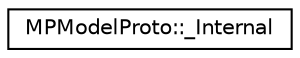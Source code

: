 digraph "Graphical Class Hierarchy"
{
 // LATEX_PDF_SIZE
  edge [fontname="Helvetica",fontsize="10",labelfontname="Helvetica",labelfontsize="10"];
  node [fontname="Helvetica",fontsize="10",shape=record];
  rankdir="LR";
  Node0 [label="MPModelProto::_Internal",height=0.2,width=0.4,color="black", fillcolor="white", style="filled",URL="$classoperations__research_1_1_m_p_model_proto_1_1___internal.html",tooltip=" "];
}
